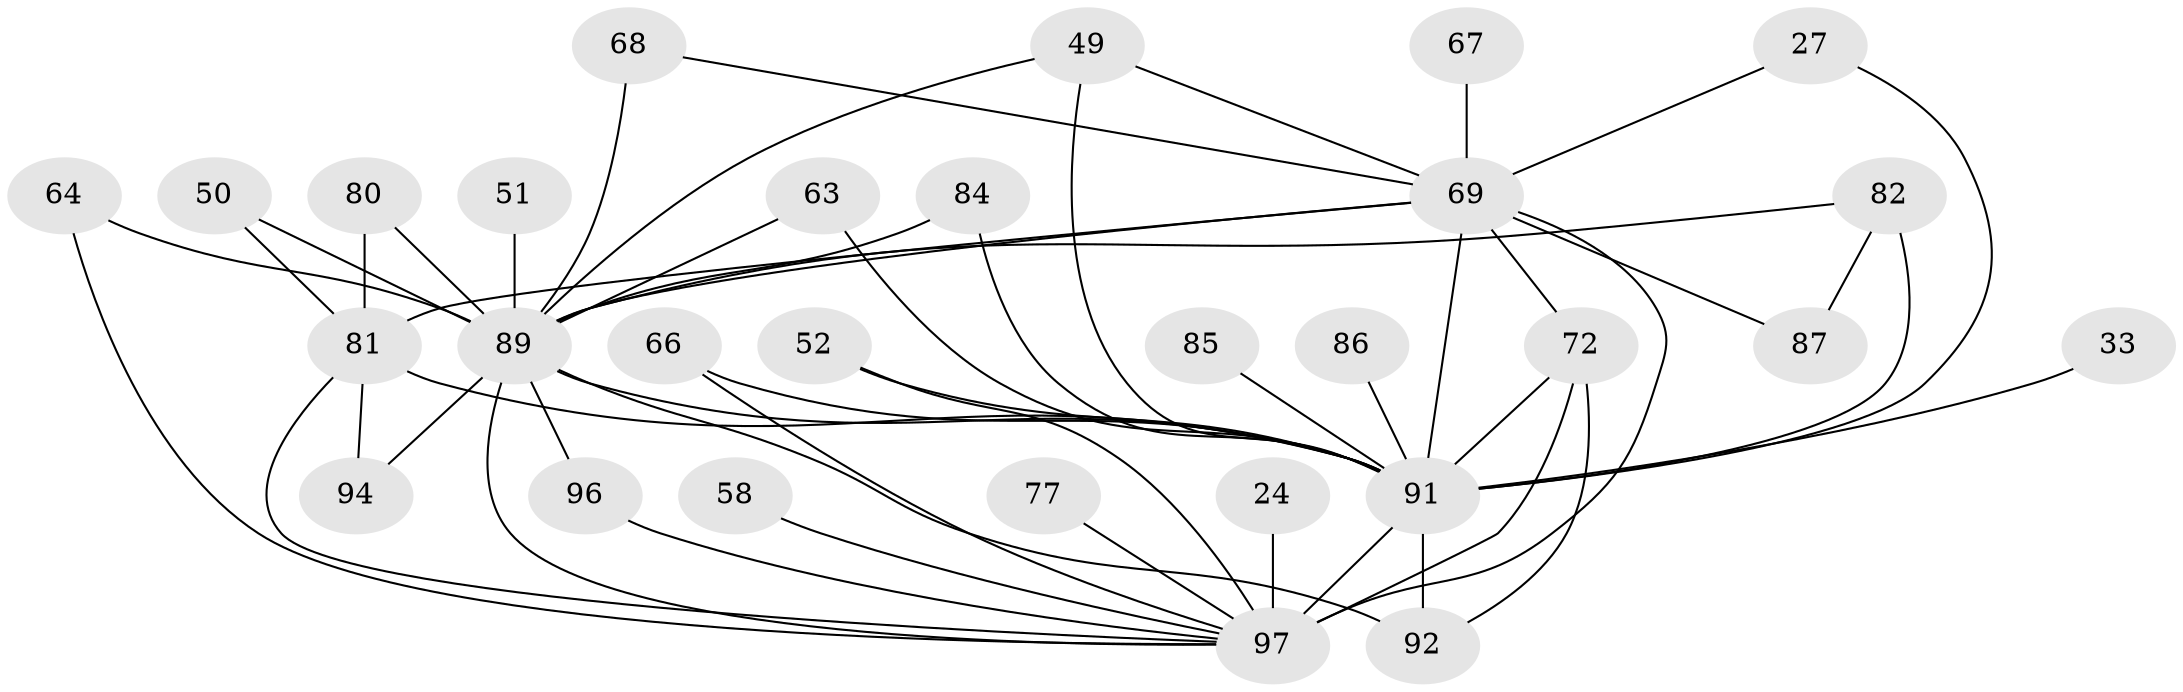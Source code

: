// original degree distribution, {16: 0.020618556701030927, 27: 0.010309278350515464, 18: 0.010309278350515464, 30: 0.010309278350515464, 19: 0.030927835051546393, 11: 0.010309278350515464, 22: 0.010309278350515464, 4: 0.12371134020618557, 5: 0.041237113402061855, 6: 0.020618556701030927, 3: 0.18556701030927836, 2: 0.5154639175257731, 7: 0.010309278350515464}
// Generated by graph-tools (version 1.1) at 2025/49/03/04/25 21:49:43]
// undirected, 29 vertices, 52 edges
graph export_dot {
graph [start="1"]
  node [color=gray90,style=filled];
  24;
  27;
  33;
  49 [super="+12+31"];
  50;
  51;
  52;
  58;
  63;
  64;
  66 [super="+22+47"];
  67;
  68 [super="+32"];
  69 [super="+41+8"];
  72 [super="+71"];
  77;
  80 [super="+76+37"];
  81 [super="+79+46"];
  82 [super="+34+21"];
  84;
  85 [super="+16+59+61"];
  86;
  87;
  89 [super="+26+25+7"];
  91 [super="+15+44+62+70+10+90+83+88"];
  92 [super="+56"];
  94;
  96 [super="+95"];
  97 [super="+30+93+78+14+60+55"];
  24 -- 97 [weight=2];
  27 -- 69;
  27 -- 91;
  33 -- 91 [weight=2];
  49 -- 69;
  49 -- 91 [weight=2];
  49 -- 89;
  50 -- 89;
  50 -- 81;
  51 -- 89 [weight=2];
  52 -- 91;
  52 -- 97;
  58 -- 97 [weight=2];
  63 -- 89;
  63 -- 91;
  64 -- 89;
  64 -- 97;
  66 -- 97 [weight=2];
  66 -- 91 [weight=2];
  67 -- 69 [weight=2];
  68 -- 69;
  68 -- 89 [weight=2];
  69 -- 89 [weight=5];
  69 -- 81 [weight=6];
  69 -- 87;
  69 -- 97 [weight=12];
  69 -- 91 [weight=6];
  69 -- 72;
  72 -- 91 [weight=2];
  72 -- 97 [weight=4];
  72 -- 92;
  77 -- 97 [weight=2];
  80 -- 89 [weight=2];
  80 -- 81;
  81 -- 97 [weight=3];
  81 -- 91 [weight=4];
  81 -- 94;
  82 -- 89;
  82 -- 87;
  82 -- 91 [weight=3];
  84 -- 89;
  84 -- 91;
  85 -- 91 [weight=6];
  86 -- 91 [weight=2];
  89 -- 91 [weight=13];
  89 -- 92;
  89 -- 94;
  89 -- 96 [weight=2];
  89 -- 97 [weight=16];
  91 -- 92;
  91 -- 97 [weight=14];
  96 -- 97;
}
